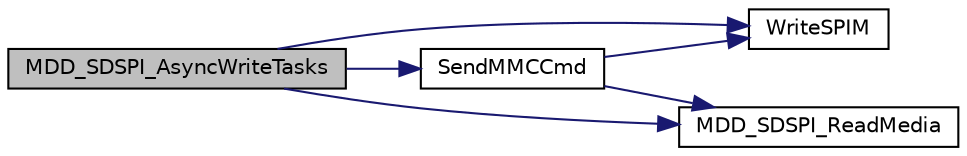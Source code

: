 digraph "MDD_SDSPI_AsyncWriteTasks"
{
  edge [fontname="Helvetica",fontsize="10",labelfontname="Helvetica",labelfontsize="10"];
  node [fontname="Helvetica",fontsize="10",shape=record];
  rankdir="LR";
  Node1 [label="MDD_SDSPI_AsyncWriteTasks",height=0.2,width=0.4,color="black", fillcolor="grey75", style="filled", fontcolor="black"];
  Node1 -> Node2 [color="midnightblue",fontsize="10",style="solid",fontname="Helvetica"];
  Node2 [label="SendMMCCmd",height=0.2,width=0.4,color="black", fillcolor="white", style="filled",URL="$_s_d-_s_p_i_8c.html#a88d057eb424e5ae206be5465387b2e0a"];
  Node2 -> Node3 [color="midnightblue",fontsize="10",style="solid",fontname="Helvetica"];
  Node3 [label="WriteSPIM",height=0.2,width=0.4,color="black", fillcolor="white", style="filled",URL="$_s_d-_s_p_i_8c.html#ab4e7f228a81fb435b37e82b99fb27bb5"];
  Node2 -> Node4 [color="midnightblue",fontsize="10",style="solid",fontname="Helvetica"];
  Node4 [label="MDD_SDSPI_ReadMedia",height=0.2,width=0.4,color="black", fillcolor="white", style="filled",URL="$_s_d-_s_p_i_8c.html#a4990e32f9f0abd51bb486f148ab98875"];
  Node1 -> Node3 [color="midnightblue",fontsize="10",style="solid",fontname="Helvetica"];
  Node1 -> Node4 [color="midnightblue",fontsize="10",style="solid",fontname="Helvetica"];
}
